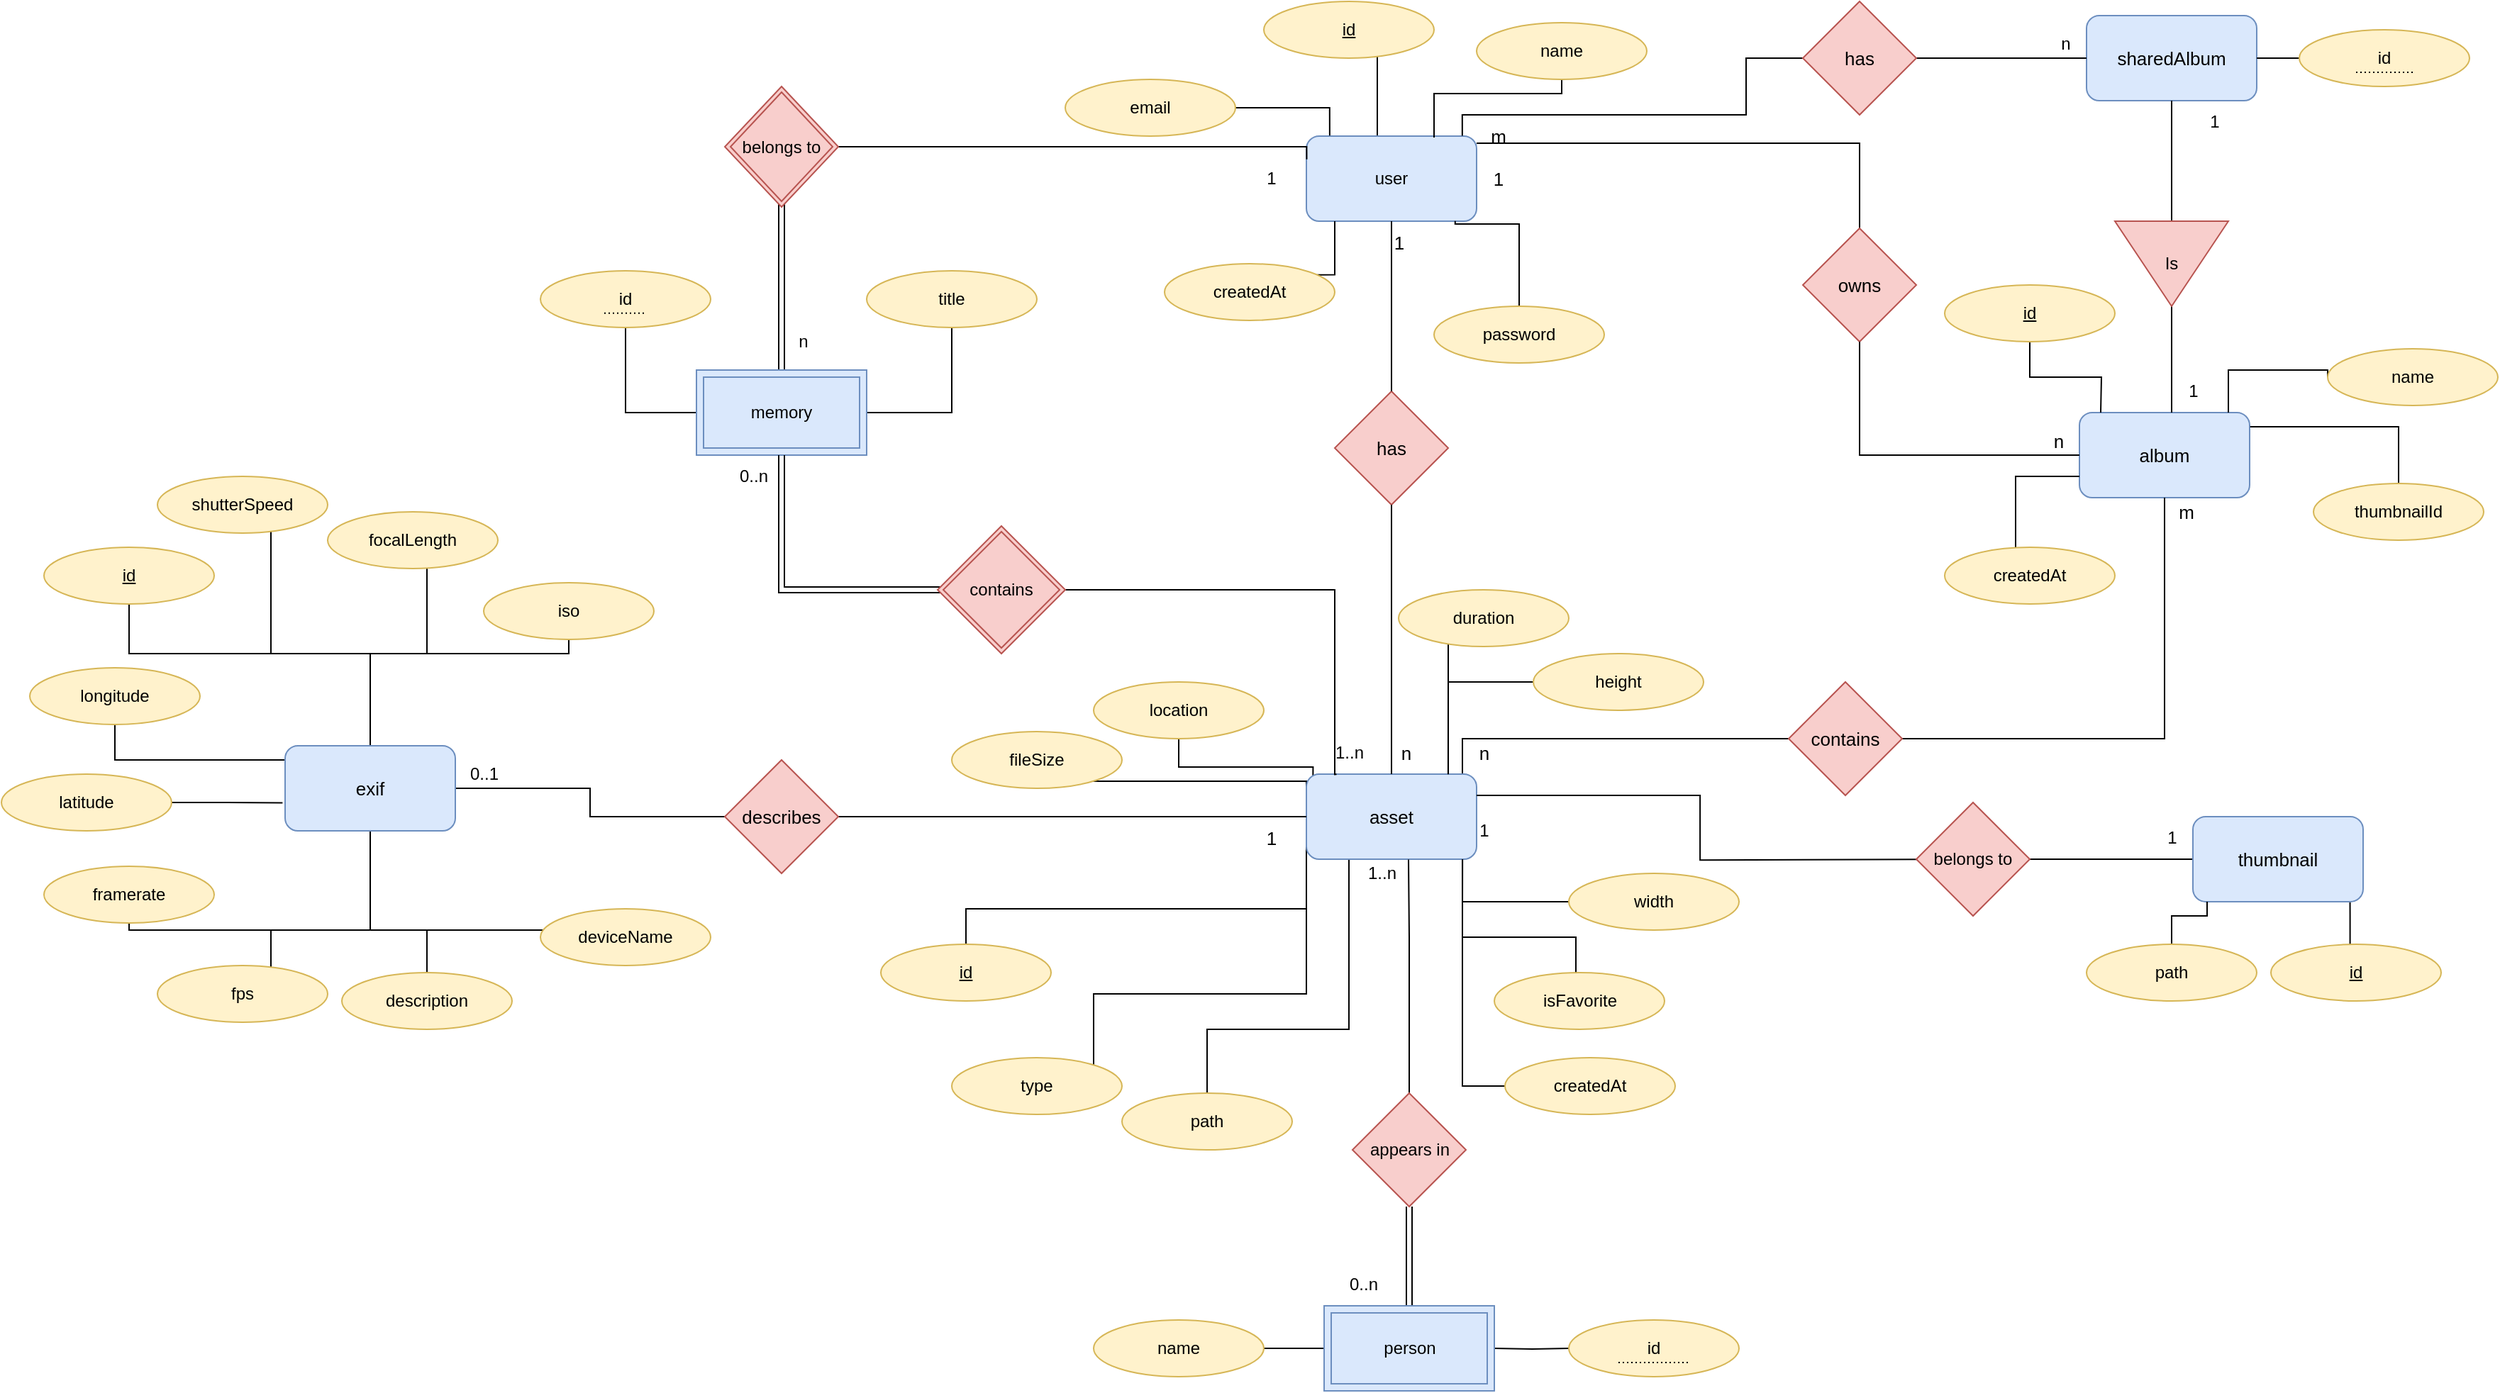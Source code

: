<mxfile version="20.3.0" type="device"><diagram id="jZciNqo-R8XiyqqGPjFN" name="Page-1"><mxGraphModel dx="1888" dy="641" grid="1" gridSize="10" guides="1" tooltips="1" connect="1" arrows="1" fold="1" page="1" pageScale="1" pageWidth="850" pageHeight="1100" math="0" shadow="0"><root><mxCell id="0"/><mxCell id="1" parent="0"/><mxCell id="OqrOkN8BChHhBKLNU_TI-77" style="edgeStyle=orthogonalEdgeStyle;rounded=0;orthogonalLoop=1;jettySize=auto;html=1;entryX=0.408;entryY=0.021;entryDx=0;entryDy=0;strokeColor=default;fontSize=13;endArrow=none;endFill=0;entryPerimeter=0;" parent="1" source="OqrOkN8BChHhBKLNU_TI-2" target="OqrOkN8BChHhBKLNU_TI-3" edge="1"><mxGeometry relative="1" as="geometry"><Array as="points"><mxPoint x="210" y="185"/></Array></mxGeometry></mxCell><mxCell id="OqrOkN8BChHhBKLNU_TI-2" value="&lt;u&gt;id&lt;/u&gt;" style="ellipse;whiteSpace=wrap;html=1;fillColor=#fff2cc;strokeColor=#d6b656;" parent="1" vertex="1"><mxGeometry x="130" y="90" width="120" height="40" as="geometry"/></mxCell><mxCell id="51XS6ZIuNUb98tZkdZ7K-23" style="edgeStyle=orthogonalEdgeStyle;rounded=0;orthogonalLoop=1;jettySize=auto;html=1;entryX=0.5;entryY=0;entryDx=0;entryDy=0;strokeColor=default;strokeWidth=1;endArrow=none;endFill=0;" parent="1" source="OqrOkN8BChHhBKLNU_TI-3" target="OqrOkN8BChHhBKLNU_TI-25" edge="1"><mxGeometry relative="1" as="geometry"><Array as="points"><mxPoint x="550" y="190"/></Array></mxGeometry></mxCell><mxCell id="OqrOkN8BChHhBKLNU_TI-3" value="user" style="rounded=1;whiteSpace=wrap;html=1;fillColor=#dae8fc;strokeColor=#6c8ebf;" parent="1" vertex="1"><mxGeometry x="160" y="185" width="120" height="60" as="geometry"/></mxCell><mxCell id="OqrOkN8BChHhBKLNU_TI-76" style="edgeStyle=orthogonalEdgeStyle;rounded=0;orthogonalLoop=1;jettySize=auto;html=1;strokeColor=default;fontSize=13;endArrow=none;endFill=0;entryX=0.137;entryY=-0.007;entryDx=0;entryDy=0;entryPerimeter=0;" parent="1" source="OqrOkN8BChHhBKLNU_TI-4" target="OqrOkN8BChHhBKLNU_TI-3" edge="1"><mxGeometry relative="1" as="geometry"><mxPoint x="160" y="195" as="targetPoint"/></mxGeometry></mxCell><mxCell id="OqrOkN8BChHhBKLNU_TI-4" value="email" style="ellipse;whiteSpace=wrap;html=1;fillColor=#fff2cc;strokeColor=#d6b656;" parent="1" vertex="1"><mxGeometry x="-10" y="145" width="120" height="40" as="geometry"/></mxCell><mxCell id="OqrOkN8BChHhBKLNU_TI-78" style="edgeStyle=orthogonalEdgeStyle;rounded=0;orthogonalLoop=1;jettySize=auto;html=1;strokeColor=default;fontSize=13;endArrow=none;endFill=0;exitX=0.5;exitY=1;exitDx=0;exitDy=0;" parent="1" source="OqrOkN8BChHhBKLNU_TI-5" edge="1"><mxGeometry relative="1" as="geometry"><mxPoint x="250" y="186" as="targetPoint"/><Array as="points"><mxPoint x="340" y="155"/><mxPoint x="250" y="155"/></Array></mxGeometry></mxCell><mxCell id="OqrOkN8BChHhBKLNU_TI-5" value="name" style="ellipse;whiteSpace=wrap;html=1;fillColor=#fff2cc;strokeColor=#d6b656;" parent="1" vertex="1"><mxGeometry x="280" y="105" width="120" height="40" as="geometry"/></mxCell><mxCell id="OqrOkN8BChHhBKLNU_TI-79" style="edgeStyle=orthogonalEdgeStyle;rounded=0;orthogonalLoop=1;jettySize=auto;html=1;entryX=0.874;entryY=0.997;entryDx=0;entryDy=0;strokeColor=default;fontSize=13;endArrow=none;endFill=0;entryPerimeter=0;exitX=0.5;exitY=0;exitDx=0;exitDy=0;" parent="1" source="OqrOkN8BChHhBKLNU_TI-6" target="OqrOkN8BChHhBKLNU_TI-3" edge="1"><mxGeometry relative="1" as="geometry"><Array as="points"><mxPoint x="310" y="247"/><mxPoint x="265" y="247"/></Array></mxGeometry></mxCell><mxCell id="OqrOkN8BChHhBKLNU_TI-6" value="password" style="ellipse;whiteSpace=wrap;html=1;fillColor=#fff2cc;strokeColor=#d6b656;" parent="1" vertex="1"><mxGeometry x="250" y="305" width="120" height="40" as="geometry"/></mxCell><mxCell id="OqrOkN8BChHhBKLNU_TI-74" style="edgeStyle=orthogonalEdgeStyle;rounded=0;orthogonalLoop=1;jettySize=auto;html=1;strokeColor=default;fontSize=13;endArrow=none;endFill=0;exitX=0.897;exitY=0.196;exitDx=0;exitDy=0;exitPerimeter=0;" parent="1" source="OqrOkN8BChHhBKLNU_TI-11" edge="1"><mxGeometry relative="1" as="geometry"><mxPoint x="180" y="245" as="targetPoint"/><Array as="points"><mxPoint x="180" y="283"/></Array></mxGeometry></mxCell><mxCell id="OqrOkN8BChHhBKLNU_TI-11" value="createdAt" style="ellipse;whiteSpace=wrap;html=1;fillColor=#fff2cc;strokeColor=#d6b656;" parent="1" vertex="1"><mxGeometry x="60" y="275" width="120" height="40" as="geometry"/></mxCell><mxCell id="OqrOkN8BChHhBKLNU_TI-13" value="album" style="rounded=1;whiteSpace=wrap;html=1;fontSize=13;fillColor=#dae8fc;strokeColor=#6c8ebf;" parent="1" vertex="1"><mxGeometry x="705" y="380" width="120" height="60" as="geometry"/></mxCell><mxCell id="OqrOkN8BChHhBKLNU_TI-84" style="edgeStyle=orthogonalEdgeStyle;rounded=0;orthogonalLoop=1;jettySize=auto;html=1;entryX=0;entryY=1;entryDx=0;entryDy=0;strokeColor=default;fontSize=13;endArrow=none;endFill=0;" parent="1" source="OqrOkN8BChHhBKLNU_TI-17" target="OqrOkN8BChHhBKLNU_TI-41" edge="1"><mxGeometry relative="1" as="geometry"><Array as="points"><mxPoint x="-80" y="730"/><mxPoint x="160" y="730"/></Array></mxGeometry></mxCell><mxCell id="OqrOkN8BChHhBKLNU_TI-17" value="&lt;u&gt;id&lt;/u&gt;" style="ellipse;whiteSpace=wrap;html=1;fillColor=#fff2cc;strokeColor=#d6b656;" parent="1" vertex="1"><mxGeometry x="-140" y="755" width="120" height="40" as="geometry"/></mxCell><mxCell id="OqrOkN8BChHhBKLNU_TI-100" style="edgeStyle=orthogonalEdgeStyle;rounded=0;orthogonalLoop=1;jettySize=auto;html=1;entryX=1.003;entryY=0.167;entryDx=0;entryDy=0;entryPerimeter=0;strokeColor=default;fontSize=13;endArrow=none;endFill=0;" parent="1" source="OqrOkN8BChHhBKLNU_TI-18" target="OqrOkN8BChHhBKLNU_TI-13" edge="1"><mxGeometry relative="1" as="geometry"><Array as="points"><mxPoint x="930" y="390"/></Array></mxGeometry></mxCell><mxCell id="OqrOkN8BChHhBKLNU_TI-18" value="thumbnailId" style="ellipse;whiteSpace=wrap;html=1;fillColor=#fff2cc;strokeColor=#d6b656;" parent="1" vertex="1"><mxGeometry x="870" y="430" width="120" height="40" as="geometry"/></mxCell><mxCell id="OqrOkN8BChHhBKLNU_TI-99" style="edgeStyle=orthogonalEdgeStyle;rounded=0;orthogonalLoop=1;jettySize=auto;html=1;strokeColor=default;fontSize=13;endArrow=none;endFill=0;exitX=0;exitY=0.5;exitDx=0;exitDy=0;" parent="1" source="OqrOkN8BChHhBKLNU_TI-20" edge="1"><mxGeometry relative="1" as="geometry"><Array as="points"><mxPoint x="880" y="350"/><mxPoint x="810" y="350"/><mxPoint x="810" y="380"/></Array><mxPoint x="810" y="380" as="targetPoint"/></mxGeometry></mxCell><mxCell id="OqrOkN8BChHhBKLNU_TI-20" value="name" style="ellipse;whiteSpace=wrap;html=1;fillColor=#fff2cc;strokeColor=#d6b656;" parent="1" vertex="1"><mxGeometry x="880" y="335" width="120" height="40" as="geometry"/></mxCell><mxCell id="OqrOkN8BChHhBKLNU_TI-98" style="edgeStyle=orthogonalEdgeStyle;rounded=0;orthogonalLoop=1;jettySize=auto;html=1;strokeColor=default;fontSize=13;endArrow=none;endFill=0;entryX=0;entryY=0.75;entryDx=0;entryDy=0;" parent="1" source="OqrOkN8BChHhBKLNU_TI-21" target="OqrOkN8BChHhBKLNU_TI-13" edge="1"><mxGeometry relative="1" as="geometry"><Array as="points"><mxPoint x="660" y="425"/></Array><mxPoint x="750" y="380" as="targetPoint"/></mxGeometry></mxCell><mxCell id="OqrOkN8BChHhBKLNU_TI-21" value="createdAt" style="ellipse;whiteSpace=wrap;html=1;fillColor=#fff2cc;strokeColor=#d6b656;" parent="1" vertex="1"><mxGeometry x="610" y="475" width="120" height="40" as="geometry"/></mxCell><mxCell id="OqrOkN8BChHhBKLNU_TI-96" style="edgeStyle=orthogonalEdgeStyle;rounded=0;orthogonalLoop=1;jettySize=auto;html=1;strokeColor=default;fontSize=13;endArrow=none;endFill=0;" parent="1" source="OqrOkN8BChHhBKLNU_TI-24" edge="1"><mxGeometry relative="1" as="geometry"><mxPoint x="720" y="380" as="targetPoint"/></mxGeometry></mxCell><mxCell id="OqrOkN8BChHhBKLNU_TI-24" value="&lt;u&gt;id&lt;/u&gt;" style="ellipse;whiteSpace=wrap;html=1;fillColor=#fff2cc;strokeColor=#d6b656;" parent="1" vertex="1"><mxGeometry x="610" y="290" width="120" height="40" as="geometry"/></mxCell><mxCell id="OqrOkN8BChHhBKLNU_TI-25" value="owns" style="rhombus;whiteSpace=wrap;html=1;fontSize=13;fillColor=#f8cecc;strokeColor=#b85450;" parent="1" vertex="1"><mxGeometry x="510" y="250" width="80" height="80" as="geometry"/></mxCell><mxCell id="OqrOkN8BChHhBKLNU_TI-27" value="" style="endArrow=none;html=1;rounded=0;fontSize=13;exitX=0.5;exitY=1;exitDx=0;exitDy=0;entryX=0;entryY=0.5;entryDx=0;entryDy=0;" parent="1" source="OqrOkN8BChHhBKLNU_TI-25" target="OqrOkN8BChHhBKLNU_TI-13" edge="1"><mxGeometry width="50" height="50" relative="1" as="geometry"><mxPoint x="420" y="420" as="sourcePoint"/><mxPoint x="470" y="370" as="targetPoint"/><Array as="points"><mxPoint x="550" y="410"/></Array></mxGeometry></mxCell><mxCell id="OqrOkN8BChHhBKLNU_TI-28" value="m" style="text;html=1;align=center;verticalAlign=middle;resizable=0;points=[];autosize=1;strokeColor=none;fillColor=none;fontSize=13;" parent="1" vertex="1"><mxGeometry x="280" y="170" width="30" height="30" as="geometry"/></mxCell><mxCell id="OqrOkN8BChHhBKLNU_TI-29" value="n" style="text;html=1;align=center;verticalAlign=middle;resizable=0;points=[];autosize=1;strokeColor=none;fillColor=none;fontSize=13;" parent="1" vertex="1"><mxGeometry x="675" y="385" width="30" height="30" as="geometry"/></mxCell><mxCell id="OqrOkN8BChHhBKLNU_TI-89" style="edgeStyle=orthogonalEdgeStyle;rounded=0;orthogonalLoop=1;jettySize=auto;html=1;entryX=0.917;entryY=0.995;entryDx=0;entryDy=0;strokeColor=default;fontSize=13;endArrow=none;endFill=0;entryPerimeter=0;" parent="1" source="OqrOkN8BChHhBKLNU_TI-30" target="OqrOkN8BChHhBKLNU_TI-41" edge="1"><mxGeometry relative="1" as="geometry"><Array as="points"><mxPoint x="350" y="750"/><mxPoint x="270" y="750"/></Array></mxGeometry></mxCell><mxCell id="OqrOkN8BChHhBKLNU_TI-30" value="isFavorite" style="ellipse;whiteSpace=wrap;html=1;fillColor=#fff2cc;strokeColor=#d6b656;" parent="1" vertex="1"><mxGeometry x="292.5" y="775" width="120" height="40" as="geometry"/></mxCell><mxCell id="OqrOkN8BChHhBKLNU_TI-81" style="edgeStyle=orthogonalEdgeStyle;rounded=0;orthogonalLoop=1;jettySize=auto;html=1;strokeColor=default;fontSize=13;endArrow=none;endFill=0;entryX=0.039;entryY=0.019;entryDx=0;entryDy=0;entryPerimeter=0;" parent="1" source="OqrOkN8BChHhBKLNU_TI-33" target="OqrOkN8BChHhBKLNU_TI-41" edge="1"><mxGeometry relative="1" as="geometry"><mxPoint x="170" y="630" as="targetPoint"/><Array as="points"><mxPoint x="70" y="630"/><mxPoint x="165" y="630"/></Array></mxGeometry></mxCell><mxCell id="OqrOkN8BChHhBKLNU_TI-33" value="location" style="ellipse;whiteSpace=wrap;html=1;fillColor=#fff2cc;strokeColor=#d6b656;" parent="1" vertex="1"><mxGeometry x="10" y="570" width="120" height="40" as="geometry"/></mxCell><mxCell id="OqrOkN8BChHhBKLNU_TI-87" style="edgeStyle=orthogonalEdgeStyle;rounded=0;orthogonalLoop=1;jettySize=auto;html=1;entryX=0;entryY=0.5;entryDx=0;entryDy=0;strokeColor=default;fontSize=13;endArrow=none;endFill=0;" parent="1" source="OqrOkN8BChHhBKLNU_TI-34" target="OqrOkN8BChHhBKLNU_TI-41" edge="1"><mxGeometry relative="1" as="geometry"><Array as="points"><mxPoint x="90" y="815"/><mxPoint x="190" y="815"/><mxPoint x="190" y="665"/></Array></mxGeometry></mxCell><mxCell id="OqrOkN8BChHhBKLNU_TI-34" value="path" style="ellipse;whiteSpace=wrap;html=1;fillColor=#fff2cc;strokeColor=#d6b656;" parent="1" vertex="1"><mxGeometry x="30" y="860" width="120" height="40" as="geometry"/></mxCell><mxCell id="OqrOkN8BChHhBKLNU_TI-90" style="edgeStyle=orthogonalEdgeStyle;rounded=0;orthogonalLoop=1;jettySize=auto;html=1;entryX=0.85;entryY=0.005;entryDx=0;entryDy=0;strokeColor=default;fontSize=13;endArrow=none;endFill=0;entryPerimeter=0;" parent="1" source="OqrOkN8BChHhBKLNU_TI-35" target="OqrOkN8BChHhBKLNU_TI-41" edge="1"><mxGeometry relative="1" as="geometry"><Array as="points"><mxPoint x="260" y="635"/></Array></mxGeometry></mxCell><mxCell id="OqrOkN8BChHhBKLNU_TI-35" value="duration" style="ellipse;whiteSpace=wrap;html=1;fillColor=#fff2cc;strokeColor=#d6b656;" parent="1" vertex="1"><mxGeometry x="225" y="505" width="120" height="40" as="geometry"/></mxCell><mxCell id="OqrOkN8BChHhBKLNU_TI-88" style="edgeStyle=orthogonalEdgeStyle;rounded=0;orthogonalLoop=1;jettySize=auto;html=1;strokeColor=default;fontSize=13;endArrow=none;endFill=0;entryX=0.907;entryY=0.998;entryDx=0;entryDy=0;entryPerimeter=0;" parent="1" source="OqrOkN8BChHhBKLNU_TI-36" target="OqrOkN8BChHhBKLNU_TI-41" edge="1"><mxGeometry relative="1" as="geometry"><Array as="points"><mxPoint x="270" y="695"/></Array></mxGeometry></mxCell><mxCell id="OqrOkN8BChHhBKLNU_TI-36" value="createdAt" style="ellipse;whiteSpace=wrap;html=1;fillColor=#fff2cc;strokeColor=#d6b656;" parent="1" vertex="1"><mxGeometry x="300" y="835" width="120" height="40" as="geometry"/></mxCell><mxCell id="OqrOkN8BChHhBKLNU_TI-85" style="edgeStyle=orthogonalEdgeStyle;rounded=0;orthogonalLoop=1;jettySize=auto;html=1;entryX=0;entryY=0.5;entryDx=0;entryDy=0;strokeColor=default;fontSize=13;endArrow=none;endFill=0;" parent="1" source="OqrOkN8BChHhBKLNU_TI-37" target="OqrOkN8BChHhBKLNU_TI-41" edge="1"><mxGeometry relative="1" as="geometry"><Array as="points"><mxPoint x="10" y="790"/><mxPoint x="160" y="790"/></Array></mxGeometry></mxCell><mxCell id="OqrOkN8BChHhBKLNU_TI-37" value="type" style="ellipse;whiteSpace=wrap;html=1;fillColor=#fff2cc;strokeColor=#d6b656;" parent="1" vertex="1"><mxGeometry x="-90" y="835" width="120" height="40" as="geometry"/></mxCell><mxCell id="OqrOkN8BChHhBKLNU_TI-82" style="edgeStyle=orthogonalEdgeStyle;rounded=0;orthogonalLoop=1;jettySize=auto;html=1;entryX=0;entryY=0.25;entryDx=0;entryDy=0;strokeColor=default;fontSize=13;endArrow=none;endFill=0;" parent="1" source="OqrOkN8BChHhBKLNU_TI-39" target="OqrOkN8BChHhBKLNU_TI-41" edge="1"><mxGeometry relative="1" as="geometry"><Array as="points"><mxPoint x="40" y="640"/><mxPoint x="160" y="640"/></Array></mxGeometry></mxCell><mxCell id="OqrOkN8BChHhBKLNU_TI-39" value="fileSize" style="ellipse;whiteSpace=wrap;html=1;fillColor=#fff2cc;strokeColor=#d6b656;" parent="1" vertex="1"><mxGeometry x="-90" y="605" width="120" height="40" as="geometry"/></mxCell><mxCell id="OqrOkN8BChHhBKLNU_TI-108" style="edgeStyle=orthogonalEdgeStyle;rounded=0;orthogonalLoop=1;jettySize=auto;html=1;entryX=0;entryY=0.5;entryDx=0;entryDy=0;strokeColor=default;fontSize=13;endArrow=none;endFill=0;exitX=0.905;exitY=0.017;exitDx=0;exitDy=0;exitPerimeter=0;" parent="1" source="OqrOkN8BChHhBKLNU_TI-41" target="OqrOkN8BChHhBKLNU_TI-47" edge="1"><mxGeometry relative="1" as="geometry"><mxPoint x="260" y="640" as="sourcePoint"/><Array as="points"><mxPoint x="270" y="636"/><mxPoint x="270" y="610"/></Array></mxGeometry></mxCell><mxCell id="OqrOkN8BChHhBKLNU_TI-41" value="asset" style="rounded=1;whiteSpace=wrap;html=1;fontSize=13;fillColor=#dae8fc;strokeColor=#6c8ebf;" parent="1" vertex="1"><mxGeometry x="160" y="635" width="120" height="60" as="geometry"/></mxCell><mxCell id="OqrOkN8BChHhBKLNU_TI-42" value="has" style="rhombus;whiteSpace=wrap;html=1;fontSize=13;fillColor=#f8cecc;strokeColor=#b85450;" parent="1" vertex="1"><mxGeometry x="180" y="365" width="80" height="80" as="geometry"/></mxCell><mxCell id="OqrOkN8BChHhBKLNU_TI-43" value="" style="endArrow=none;html=1;rounded=0;fontSize=13;entryX=0.5;entryY=1;entryDx=0;entryDy=0;exitX=0.5;exitY=0;exitDx=0;exitDy=0;" parent="1" source="OqrOkN8BChHhBKLNU_TI-42" target="OqrOkN8BChHhBKLNU_TI-3" edge="1"><mxGeometry width="50" height="50" relative="1" as="geometry"><mxPoint x="250" y="405" as="sourcePoint"/><mxPoint x="460" y="455" as="targetPoint"/><Array as="points"/></mxGeometry></mxCell><mxCell id="OqrOkN8BChHhBKLNU_TI-44" value="" style="endArrow=none;html=1;rounded=0;fontSize=13;entryX=0.5;entryY=1;entryDx=0;entryDy=0;exitX=0.5;exitY=0;exitDx=0;exitDy=0;" parent="1" source="OqrOkN8BChHhBKLNU_TI-41" target="OqrOkN8BChHhBKLNU_TI-42" edge="1"><mxGeometry width="50" height="50" relative="1" as="geometry"><mxPoint x="220" y="600" as="sourcePoint"/><mxPoint x="460" y="420" as="targetPoint"/></mxGeometry></mxCell><mxCell id="OqrOkN8BChHhBKLNU_TI-45" value="1" style="text;html=1;align=center;verticalAlign=middle;resizable=0;points=[];autosize=1;strokeColor=none;fillColor=none;fontSize=13;" parent="1" vertex="1"><mxGeometry x="210" y="245" width="30" height="30" as="geometry"/></mxCell><mxCell id="OqrOkN8BChHhBKLNU_TI-94" style="edgeStyle=orthogonalEdgeStyle;rounded=0;orthogonalLoop=1;jettySize=auto;html=1;entryX=0.5;entryY=1;entryDx=0;entryDy=0;strokeColor=default;fontSize=13;endArrow=none;endFill=0;" parent="1" source="OqrOkN8BChHhBKLNU_TI-47" target="OqrOkN8BChHhBKLNU_TI-13" edge="1"><mxGeometry relative="1" as="geometry"/></mxCell><mxCell id="OqrOkN8BChHhBKLNU_TI-47" value="contains" style="rhombus;whiteSpace=wrap;html=1;fontSize=13;fillColor=#f8cecc;strokeColor=#b85450;" parent="1" vertex="1"><mxGeometry x="500" y="570" width="80" height="80" as="geometry"/></mxCell><mxCell id="NAIby70HOtfYfWDXNSBG-14" style="edgeStyle=orthogonalEdgeStyle;rounded=0;orthogonalLoop=1;jettySize=auto;html=1;entryX=1;entryY=0.5;entryDx=0;entryDy=0;endArrow=none;endFill=0;" parent="1" source="OqrOkN8BChHhBKLNU_TI-52" target="NAIby70HOtfYfWDXNSBG-7" edge="1"><mxGeometry relative="1" as="geometry"/></mxCell><mxCell id="OqrOkN8BChHhBKLNU_TI-52" value="thumbnail" style="rounded=1;whiteSpace=wrap;html=1;fontSize=13;fillColor=#dae8fc;strokeColor=#6c8ebf;" parent="1" vertex="1"><mxGeometry x="785" y="665" width="120" height="60" as="geometry"/></mxCell><mxCell id="OqrOkN8BChHhBKLNU_TI-114" style="edgeStyle=orthogonalEdgeStyle;rounded=0;orthogonalLoop=1;jettySize=auto;html=1;strokeColor=default;fontSize=13;endArrow=none;endFill=0;exitX=1;exitY=0.5;exitDx=0;exitDy=0;" parent="1" source="OqrOkN8BChHhBKLNU_TI-59" edge="1"><mxGeometry relative="1" as="geometry"><Array as="points"><mxPoint x="770" y="775"/><mxPoint x="770" y="735"/><mxPoint x="795" y="735"/></Array><mxPoint x="795" y="725" as="targetPoint"/></mxGeometry></mxCell><mxCell id="OqrOkN8BChHhBKLNU_TI-59" value="path" style="ellipse;whiteSpace=wrap;html=1;fillColor=#fff2cc;strokeColor=#d6b656;" parent="1" vertex="1"><mxGeometry x="710" y="755" width="120" height="40" as="geometry"/></mxCell><mxCell id="OqrOkN8BChHhBKLNU_TI-115" style="edgeStyle=orthogonalEdgeStyle;rounded=0;orthogonalLoop=1;jettySize=auto;html=1;entryX=0.923;entryY=1.009;entryDx=0;entryDy=0;strokeColor=default;fontSize=13;endArrow=none;endFill=0;entryPerimeter=0;" parent="1" source="OqrOkN8BChHhBKLNU_TI-61" target="OqrOkN8BChHhBKLNU_TI-52" edge="1"><mxGeometry relative="1" as="geometry"><Array as="points"><mxPoint x="895" y="735"/></Array></mxGeometry></mxCell><mxCell id="OqrOkN8BChHhBKLNU_TI-61" value="&lt;u&gt;id&lt;/u&gt;" style="ellipse;whiteSpace=wrap;html=1;fillColor=#fff2cc;strokeColor=#d6b656;" parent="1" vertex="1"><mxGeometry x="840" y="755" width="120" height="40" as="geometry"/></mxCell><mxCell id="jOn2uXNpclJAo4AeKvTt-8" style="edgeStyle=orthogonalEdgeStyle;rounded=0;orthogonalLoop=1;jettySize=auto;html=1;entryX=0;entryY=0.5;entryDx=0;entryDy=0;strokeWidth=1;startArrow=none;startFill=0;endArrow=none;endFill=0;" parent="1" target="OqrOkN8BChHhBKLNU_TI-66" edge="1"><mxGeometry relative="1" as="geometry"><mxPoint x="292.5" y="1040" as="sourcePoint"/></mxGeometry></mxCell><mxCell id="OqrOkN8BChHhBKLNU_TI-66" value="id" style="ellipse;whiteSpace=wrap;html=1;fillColor=#fff2cc;strokeColor=#d6b656;" parent="1" vertex="1"><mxGeometry x="345" y="1020" width="120" height="40" as="geometry"/></mxCell><mxCell id="OqrOkN8BChHhBKLNU_TI-95" style="edgeStyle=orthogonalEdgeStyle;rounded=0;orthogonalLoop=1;jettySize=auto;html=1;entryX=0;entryY=0.5;entryDx=0;entryDy=0;strokeColor=default;fontSize=13;endArrow=none;endFill=0;" parent="1" source="OqrOkN8BChHhBKLNU_TI-67" edge="1"><mxGeometry relative="1" as="geometry"><mxPoint x="172.5" y="1040" as="targetPoint"/></mxGeometry></mxCell><mxCell id="OqrOkN8BChHhBKLNU_TI-67" value="name" style="ellipse;whiteSpace=wrap;html=1;fillColor=#fff2cc;strokeColor=#d6b656;" parent="1" vertex="1"><mxGeometry x="10" y="1020" width="120" height="40" as="geometry"/></mxCell><mxCell id="OqrOkN8BChHhBKLNU_TI-109" value="m" style="text;html=1;align=center;verticalAlign=middle;resizable=0;points=[];autosize=1;strokeColor=none;fillColor=none;fontSize=13;" parent="1" vertex="1"><mxGeometry x="765" y="435" width="30" height="30" as="geometry"/></mxCell><mxCell id="OqrOkN8BChHhBKLNU_TI-110" value="n" style="text;html=1;align=center;verticalAlign=middle;resizable=0;points=[];autosize=1;strokeColor=none;fillColor=none;fontSize=13;" parent="1" vertex="1"><mxGeometry x="270" y="605" width="30" height="30" as="geometry"/></mxCell><mxCell id="OqrOkN8BChHhBKLNU_TI-111" value="n" style="text;html=1;align=center;verticalAlign=middle;resizable=0;points=[];autosize=1;strokeColor=none;fillColor=none;fontSize=13;" parent="1" vertex="1"><mxGeometry x="215" y="605" width="30" height="30" as="geometry"/></mxCell><mxCell id="OqrOkN8BChHhBKLNU_TI-179" style="edgeStyle=orthogonalEdgeStyle;rounded=0;orthogonalLoop=1;jettySize=auto;html=1;strokeColor=default;fontSize=13;endArrow=none;endFill=0;" parent="1" source="OqrOkN8BChHhBKLNU_TI-138" edge="1"><mxGeometry relative="1" as="geometry"><Array as="points"><mxPoint x="-680" y="625"/></Array><mxPoint x="-560" y="625" as="targetPoint"/></mxGeometry></mxCell><mxCell id="OqrOkN8BChHhBKLNU_TI-138" value="longitude" style="ellipse;whiteSpace=wrap;html=1;fillColor=#fff2cc;strokeColor=#d6b656;" parent="1" vertex="1"><mxGeometry x="-740" y="560" width="120" height="40" as="geometry"/></mxCell><mxCell id="OqrOkN8BChHhBKLNU_TI-178" style="edgeStyle=orthogonalEdgeStyle;rounded=0;orthogonalLoop=1;jettySize=auto;html=1;entryX=-0.015;entryY=0.671;entryDx=0;entryDy=0;entryPerimeter=0;strokeColor=default;fontSize=13;endArrow=none;endFill=0;" parent="1" source="OqrOkN8BChHhBKLNU_TI-139" edge="1"><mxGeometry relative="1" as="geometry"><mxPoint x="-561.8" y="655.26" as="targetPoint"/></mxGeometry></mxCell><mxCell id="OqrOkN8BChHhBKLNU_TI-139" value="latitude" style="ellipse;whiteSpace=wrap;html=1;fillColor=#fff2cc;strokeColor=#d6b656;" parent="1" vertex="1"><mxGeometry x="-760" y="635" width="120" height="40" as="geometry"/></mxCell><mxCell id="OqrOkN8BChHhBKLNU_TI-183" style="edgeStyle=orthogonalEdgeStyle;rounded=0;orthogonalLoop=1;jettySize=auto;html=1;entryX=0.5;entryY=0;entryDx=0;entryDy=0;strokeColor=default;fontSize=13;endArrow=none;endFill=0;" parent="1" source="OqrOkN8BChHhBKLNU_TI-140" edge="1"><mxGeometry relative="1" as="geometry"><Array as="points"><mxPoint x="-570" y="550"/><mxPoint x="-500" y="550"/></Array><mxPoint x="-500.0" y="615" as="targetPoint"/></mxGeometry></mxCell><mxCell id="OqrOkN8BChHhBKLNU_TI-140" value="shutterSpeed" style="ellipse;whiteSpace=wrap;html=1;fillColor=#fff2cc;strokeColor=#d6b656;" parent="1" vertex="1"><mxGeometry x="-650" y="425" width="120" height="40" as="geometry"/></mxCell><mxCell id="OqrOkN8BChHhBKLNU_TI-184" style="edgeStyle=orthogonalEdgeStyle;rounded=0;orthogonalLoop=1;jettySize=auto;html=1;entryX=0.5;entryY=0;entryDx=0;entryDy=0;strokeColor=default;fontSize=13;endArrow=none;endFill=0;" parent="1" source="OqrOkN8BChHhBKLNU_TI-141" edge="1"><mxGeometry relative="1" as="geometry"><Array as="points"><mxPoint x="-460" y="550"/><mxPoint x="-500" y="550"/></Array><mxPoint x="-500.0" y="615" as="targetPoint"/></mxGeometry></mxCell><mxCell id="OqrOkN8BChHhBKLNU_TI-141" value="focalLength" style="ellipse;whiteSpace=wrap;html=1;fillColor=#fff2cc;strokeColor=#d6b656;" parent="1" vertex="1"><mxGeometry x="-530" y="450" width="120" height="40" as="geometry"/></mxCell><mxCell id="OqrOkN8BChHhBKLNU_TI-185" style="edgeStyle=orthogonalEdgeStyle;rounded=0;orthogonalLoop=1;jettySize=auto;html=1;entryX=0.5;entryY=0;entryDx=0;entryDy=0;strokeColor=default;fontSize=13;endArrow=none;endFill=0;" parent="1" source="OqrOkN8BChHhBKLNU_TI-142" edge="1"><mxGeometry relative="1" as="geometry"><Array as="points"><mxPoint x="-360" y="550"/><mxPoint x="-500" y="550"/></Array><mxPoint x="-500.0" y="615" as="targetPoint"/></mxGeometry></mxCell><mxCell id="OqrOkN8BChHhBKLNU_TI-142" value="iso" style="ellipse;whiteSpace=wrap;html=1;fillColor=#fff2cc;strokeColor=#d6b656;" parent="1" vertex="1"><mxGeometry x="-420" y="500" width="120" height="40" as="geometry"/></mxCell><mxCell id="v8aTeyQ-1YmvcFJTVjRx-2" style="edgeStyle=orthogonalEdgeStyle;rounded=0;orthogonalLoop=1;jettySize=auto;html=1;endArrow=none;endFill=0;entryX=0.917;entryY=0.999;entryDx=0;entryDy=0;entryPerimeter=0;" parent="1" source="OqrOkN8BChHhBKLNU_TI-145" target="OqrOkN8BChHhBKLNU_TI-41" edge="1"><mxGeometry relative="1" as="geometry"><mxPoint x="270" y="700" as="targetPoint"/></mxGeometry></mxCell><mxCell id="OqrOkN8BChHhBKLNU_TI-145" value="width" style="ellipse;whiteSpace=wrap;html=1;fillColor=#fff2cc;strokeColor=#d6b656;" parent="1" vertex="1"><mxGeometry x="345" y="705" width="120" height="40" as="geometry"/></mxCell><mxCell id="OqrOkN8BChHhBKLNU_TI-171" style="edgeStyle=orthogonalEdgeStyle;rounded=0;orthogonalLoop=1;jettySize=auto;html=1;entryX=0.5;entryY=1;entryDx=0;entryDy=0;strokeColor=default;fontSize=13;endArrow=none;endFill=0;" parent="1" source="OqrOkN8BChHhBKLNU_TI-148" edge="1"><mxGeometry relative="1" as="geometry"><Array as="points"><mxPoint x="-570" y="745"/><mxPoint x="-500" y="745"/></Array><mxPoint x="-500.0" y="675" as="targetPoint"/></mxGeometry></mxCell><mxCell id="OqrOkN8BChHhBKLNU_TI-148" value="fps" style="ellipse;whiteSpace=wrap;html=1;fillColor=#fff2cc;strokeColor=#d6b656;" parent="1" vertex="1"><mxGeometry x="-650" y="770" width="120" height="40" as="geometry"/></mxCell><mxCell id="OqrOkN8BChHhBKLNU_TI-180" style="edgeStyle=orthogonalEdgeStyle;rounded=0;orthogonalLoop=1;jettySize=auto;html=1;entryX=0.5;entryY=0;entryDx=0;entryDy=0;strokeColor=default;fontSize=13;endArrow=none;endFill=0;" parent="1" source="OqrOkN8BChHhBKLNU_TI-149" edge="1"><mxGeometry relative="1" as="geometry"><Array as="points"><mxPoint x="-670" y="550"/><mxPoint x="-500" y="550"/></Array><mxPoint x="-500.0" y="615" as="targetPoint"/></mxGeometry></mxCell><mxCell id="OqrOkN8BChHhBKLNU_TI-149" value="&lt;u&gt;id&lt;/u&gt;" style="ellipse;whiteSpace=wrap;html=1;fillColor=#fff2cc;strokeColor=#d6b656;" parent="1" vertex="1"><mxGeometry x="-730" y="475" width="120" height="40" as="geometry"/></mxCell><mxCell id="OqrOkN8BChHhBKLNU_TI-175" style="edgeStyle=orthogonalEdgeStyle;rounded=0;orthogonalLoop=1;jettySize=auto;html=1;entryX=0.5;entryY=1;entryDx=0;entryDy=0;strokeColor=default;fontSize=13;endArrow=none;endFill=0;" parent="1" source="OqrOkN8BChHhBKLNU_TI-150" edge="1"><mxGeometry relative="1" as="geometry"><mxPoint x="-500.0" y="675" as="targetPoint"/><Array as="points"><mxPoint x="-500" y="745"/></Array></mxGeometry></mxCell><mxCell id="OqrOkN8BChHhBKLNU_TI-150" value="framerate" style="ellipse;whiteSpace=wrap;html=1;fillColor=#fff2cc;strokeColor=#d6b656;" parent="1" vertex="1"><mxGeometry x="-730" y="700" width="120" height="40" as="geometry"/></mxCell><mxCell id="OqrOkN8BChHhBKLNU_TI-166" style="edgeStyle=orthogonalEdgeStyle;rounded=0;orthogonalLoop=1;jettySize=auto;html=1;entryX=0.5;entryY=1;entryDx=0;entryDy=0;strokeColor=default;fontSize=13;endArrow=none;endFill=0;" parent="1" source="OqrOkN8BChHhBKLNU_TI-151" edge="1"><mxGeometry relative="1" as="geometry"><Array as="points"><mxPoint x="-460" y="745"/><mxPoint x="-500" y="745"/></Array><mxPoint x="-500.0" y="675" as="targetPoint"/></mxGeometry></mxCell><mxCell id="OqrOkN8BChHhBKLNU_TI-151" value="description" style="ellipse;whiteSpace=wrap;html=1;fillColor=#fff2cc;strokeColor=#d6b656;" parent="1" vertex="1"><mxGeometry x="-520" y="775" width="120" height="40" as="geometry"/></mxCell><mxCell id="OqrOkN8BChHhBKLNU_TI-160" value="" style="edgeStyle=orthogonalEdgeStyle;rounded=0;orthogonalLoop=1;jettySize=auto;html=1;strokeColor=default;fontSize=13;endArrow=none;endFill=0;entryX=0;entryY=0.5;entryDx=0;entryDy=0;exitX=1;exitY=0.5;exitDx=0;exitDy=0;startArrow=none;" parent="1" source="NAIby70HOtfYfWDXNSBG-2" target="OqrOkN8BChHhBKLNU_TI-41" edge="1"><mxGeometry relative="1" as="geometry"><Array as="points"><mxPoint x="-60" y="665"/></Array><mxPoint x="-200" y="665" as="sourcePoint"/></mxGeometry></mxCell><mxCell id="OqrOkN8BChHhBKLNU_TI-164" value="1" style="text;html=1;align=center;verticalAlign=middle;resizable=0;points=[];autosize=1;strokeColor=none;fillColor=none;fontSize=13;" parent="1" vertex="1"><mxGeometry x="120" y="665" width="30" height="30" as="geometry"/></mxCell><mxCell id="jOn2uXNpclJAo4AeKvTt-5" value="1" style="text;html=1;align=center;verticalAlign=middle;resizable=0;points=[];autosize=1;strokeColor=none;fillColor=none;" parent="1" vertex="1"><mxGeometry x="270" y="660" width="30" height="30" as="geometry"/></mxCell><mxCell id="ZReFvSKPRVVf6cgUr2Ri-8" style="edgeStyle=orthogonalEdgeStyle;rounded=0;orthogonalLoop=1;jettySize=auto;html=1;strokeColor=default;endArrow=none;endFill=0;entryX=1;entryY=0.25;entryDx=0;entryDy=0;" parent="1" target="OqrOkN8BChHhBKLNU_TI-41" edge="1"><mxGeometry relative="1" as="geometry"><Array as="points"/><mxPoint x="595.077" y="695.077" as="sourcePoint"/><mxPoint x="320" y="650" as="targetPoint"/></mxGeometry></mxCell><mxCell id="jOn2uXNpclJAo4AeKvTt-11" style="edgeStyle=orthogonalEdgeStyle;rounded=0;orthogonalLoop=1;jettySize=auto;html=1;entryX=0.177;entryY=0.003;entryDx=0;entryDy=0;strokeWidth=1;startArrow=none;startFill=0;endArrow=none;endFill=0;entryPerimeter=0;" parent="1" target="OqrOkN8BChHhBKLNU_TI-41" edge="1"><mxGeometry relative="1" as="geometry"><Array as="points"><mxPoint x="180" y="505"/><mxPoint x="180" y="635"/></Array><mxPoint x="-10" y="505" as="sourcePoint"/></mxGeometry></mxCell><mxCell id="jOn2uXNpclJAo4AeKvTt-15" style="edgeStyle=orthogonalEdgeStyle;rounded=0;orthogonalLoop=1;jettySize=auto;html=1;entryX=0.002;entryY=0.273;entryDx=0;entryDy=0;strokeWidth=1;startArrow=none;startFill=0;endArrow=none;endFill=0;entryPerimeter=0;exitX=1;exitY=0.5;exitDx=0;exitDy=0;" parent="1" source="v8aTeyQ-1YmvcFJTVjRx-16" target="OqrOkN8BChHhBKLNU_TI-3" edge="1"><mxGeometry relative="1" as="geometry"><Array as="points"><mxPoint x="160" y="193"/></Array><mxPoint x="-210.125" y="189.875" as="sourcePoint"/></mxGeometry></mxCell><mxCell id="jOn2uXNpclJAo4AeKvTt-16" value="1" style="text;html=1;align=center;verticalAlign=middle;resizable=0;points=[];autosize=1;strokeColor=none;fillColor=none;" parent="1" vertex="1"><mxGeometry x="120" y="200" width="30" height="30" as="geometry"/></mxCell><mxCell id="jOn2uXNpclJAo4AeKvTt-17" value="n" style="text;html=1;align=center;verticalAlign=middle;resizable=0;points=[];autosize=1;strokeColor=none;fillColor=none;" parent="1" vertex="1"><mxGeometry x="-210" y="315" width="30" height="30" as="geometry"/></mxCell><mxCell id="jOn2uXNpclJAo4AeKvTt-18" value="0..n" style="text;html=1;align=center;verticalAlign=middle;resizable=0;points=[];autosize=1;strokeColor=none;fillColor=none;" parent="1" vertex="1"><mxGeometry x="-250" y="410" width="40" height="30" as="geometry"/></mxCell><mxCell id="jOn2uXNpclJAo4AeKvTt-19" value="1..n" style="text;html=1;align=center;verticalAlign=middle;resizable=0;points=[];autosize=1;strokeColor=none;fillColor=none;" parent="1" vertex="1"><mxGeometry x="170" y="605" width="40" height="30" as="geometry"/></mxCell><mxCell id="51XS6ZIuNUb98tZkdZ7K-22" value="sharedAlbum" style="rounded=1;whiteSpace=wrap;html=1;fontSize=13;fillColor=#dae8fc;strokeColor=#6c8ebf;" parent="1" vertex="1"><mxGeometry x="710" y="100" width="120" height="60" as="geometry"/></mxCell><mxCell id="51XS6ZIuNUb98tZkdZ7K-32" style="edgeStyle=orthogonalEdgeStyle;rounded=0;orthogonalLoop=1;jettySize=auto;html=1;entryX=0;entryY=0.5;entryDx=0;entryDy=0;strokeColor=default;strokeWidth=1;endArrow=none;endFill=0;" parent="1" source="51XS6ZIuNUb98tZkdZ7K-24" target="51XS6ZIuNUb98tZkdZ7K-22" edge="1"><mxGeometry relative="1" as="geometry"/></mxCell><mxCell id="51XS6ZIuNUb98tZkdZ7K-33" style="edgeStyle=orthogonalEdgeStyle;rounded=0;orthogonalLoop=1;jettySize=auto;html=1;strokeColor=default;strokeWidth=1;endArrow=none;endFill=0;exitX=0;exitY=0.5;exitDx=0;exitDy=0;entryX=0.916;entryY=-0.004;entryDx=0;entryDy=0;entryPerimeter=0;" parent="1" source="51XS6ZIuNUb98tZkdZ7K-24" target="OqrOkN8BChHhBKLNU_TI-3" edge="1"><mxGeometry relative="1" as="geometry"><mxPoint x="270" y="180" as="targetPoint"/><Array as="points"><mxPoint x="470" y="130"/><mxPoint x="470" y="170"/><mxPoint x="270" y="170"/></Array></mxGeometry></mxCell><mxCell id="51XS6ZIuNUb98tZkdZ7K-24" value="has" style="rhombus;whiteSpace=wrap;html=1;fontSize=13;fillColor=#f8cecc;strokeColor=#b85450;" parent="1" vertex="1"><mxGeometry x="510" y="90" width="80" height="80" as="geometry"/></mxCell><mxCell id="51XS6ZIuNUb98tZkdZ7K-28" value="1" style="text;html=1;align=center;verticalAlign=middle;resizable=0;points=[];autosize=1;strokeColor=none;fillColor=none;" parent="1" vertex="1"><mxGeometry x="770" y="350" width="30" height="30" as="geometry"/></mxCell><mxCell id="51XS6ZIuNUb98tZkdZ7K-29" value="1" style="text;html=1;align=center;verticalAlign=middle;resizable=0;points=[];autosize=1;strokeColor=none;fillColor=none;" parent="1" vertex="1"><mxGeometry x="785" y="160" width="30" height="30" as="geometry"/></mxCell><mxCell id="51XS6ZIuNUb98tZkdZ7K-31" style="edgeStyle=orthogonalEdgeStyle;rounded=0;orthogonalLoop=1;jettySize=auto;html=1;entryX=1;entryY=0.5;entryDx=0;entryDy=0;strokeColor=default;strokeWidth=1;endArrow=none;endFill=0;" parent="1" source="51XS6ZIuNUb98tZkdZ7K-30" target="51XS6ZIuNUb98tZkdZ7K-22" edge="1"><mxGeometry relative="1" as="geometry"><Array as="points"><mxPoint x="860" y="130"/><mxPoint x="860" y="130"/></Array></mxGeometry></mxCell><mxCell id="51XS6ZIuNUb98tZkdZ7K-30" value="id" style="ellipse;whiteSpace=wrap;html=1;fillColor=#fff2cc;strokeColor=#d6b656;" parent="1" vertex="1"><mxGeometry x="860" y="110" width="120" height="40" as="geometry"/></mxCell><mxCell id="51XS6ZIuNUb98tZkdZ7K-34" value="1" style="text;html=1;align=center;verticalAlign=middle;resizable=0;points=[];autosize=1;strokeColor=none;fillColor=none;fontSize=13;" parent="1" vertex="1"><mxGeometry x="280" y="200" width="30" height="30" as="geometry"/></mxCell><mxCell id="51XS6ZIuNUb98tZkdZ7K-35" value="n" style="text;html=1;align=center;verticalAlign=middle;resizable=0;points=[];autosize=1;strokeColor=none;fillColor=none;" parent="1" vertex="1"><mxGeometry x="680" y="105" width="30" height="30" as="geometry"/></mxCell><mxCell id="NAIby70HOtfYfWDXNSBG-5" style="edgeStyle=orthogonalEdgeStyle;rounded=0;orthogonalLoop=1;jettySize=auto;html=1;entryX=0.5;entryY=1;entryDx=0;entryDy=0;endArrow=none;endFill=0;" parent="1" source="cJvq4XGdyddbmbDpoHJ8-3" target="51XS6ZIuNUb98tZkdZ7K-22" edge="1"><mxGeometry relative="1" as="geometry"/></mxCell><mxCell id="NAIby70HOtfYfWDXNSBG-6" style="edgeStyle=orthogonalEdgeStyle;rounded=0;orthogonalLoop=1;jettySize=auto;html=1;endArrow=none;endFill=0;" parent="1" source="cJvq4XGdyddbmbDpoHJ8-3" edge="1"><mxGeometry relative="1" as="geometry"><mxPoint x="770" y="380" as="targetPoint"/><Array as="points"><mxPoint x="770" y="380"/></Array></mxGeometry></mxCell><mxCell id="cJvq4XGdyddbmbDpoHJ8-3" value="Is" style="triangle;whiteSpace=wrap;html=1;direction=south;fillColor=#f8cecc;strokeColor=#b85450;" parent="1" vertex="1"><mxGeometry x="730" y="245" width="80" height="60" as="geometry"/></mxCell><mxCell id="ZReFvSKPRVVf6cgUr2Ri-2" value="" style="shape=link;html=1;rounded=0;exitX=0.5;exitY=1;exitDx=0;exitDy=0;entryX=0.5;entryY=0;entryDx=0;entryDy=0;" parent="1" edge="1"><mxGeometry relative="1" as="geometry"><mxPoint x="-210" y="230" as="sourcePoint"/><mxPoint x="-210" y="350" as="targetPoint"/></mxGeometry></mxCell><mxCell id="ZReFvSKPRVVf6cgUr2Ri-12" style="edgeStyle=orthogonalEdgeStyle;rounded=0;orthogonalLoop=1;jettySize=auto;html=1;entryX=0.602;entryY=1.003;entryDx=0;entryDy=0;entryPerimeter=0;strokeColor=default;endArrow=none;endFill=0;" parent="1" source="ZReFvSKPRVVf6cgUr2Ri-11" target="OqrOkN8BChHhBKLNU_TI-41" edge="1"><mxGeometry relative="1" as="geometry"><Array as="points"><mxPoint x="233" y="750"/><mxPoint x="232" y="750"/><mxPoint x="232" y="695"/></Array></mxGeometry></mxCell><mxCell id="ZReFvSKPRVVf6cgUr2Ri-11" value="appears in" style="rhombus;whiteSpace=wrap;html=1;fillColor=#f8cecc;strokeColor=#b85450;" parent="1" vertex="1"><mxGeometry x="192.5" y="860" width="80" height="80" as="geometry"/></mxCell><mxCell id="ZReFvSKPRVVf6cgUr2Ri-14" value="0..n" style="text;html=1;align=center;verticalAlign=middle;resizable=0;points=[];autosize=1;strokeColor=none;fillColor=none;" parent="1" vertex="1"><mxGeometry x="180" y="980" width="40" height="30" as="geometry"/></mxCell><mxCell id="ZReFvSKPRVVf6cgUr2Ri-15" value="1..n" style="text;html=1;align=center;verticalAlign=middle;resizable=0;points=[];autosize=1;strokeColor=none;fillColor=none;" parent="1" vertex="1"><mxGeometry x="192.5" y="690" width="40" height="30" as="geometry"/></mxCell><mxCell id="ZReFvSKPRVVf6cgUr2Ri-16" value="0..1" style="text;html=1;align=center;verticalAlign=middle;resizable=0;points=[];autosize=1;strokeColor=none;fillColor=none;" parent="1" vertex="1"><mxGeometry x="-440" y="620" width="40" height="30" as="geometry"/></mxCell><mxCell id="v8aTeyQ-1YmvcFJTVjRx-3" style="edgeStyle=orthogonalEdgeStyle;rounded=0;orthogonalLoop=1;jettySize=auto;html=1;endArrow=none;endFill=0;entryX=0.833;entryY=0.002;entryDx=0;entryDy=0;entryPerimeter=0;" parent="1" source="v8aTeyQ-1YmvcFJTVjRx-1" target="OqrOkN8BChHhBKLNU_TI-41" edge="1"><mxGeometry relative="1" as="geometry"><mxPoint x="260" y="630" as="targetPoint"/></mxGeometry></mxCell><mxCell id="v8aTeyQ-1YmvcFJTVjRx-1" value="height" style="ellipse;whiteSpace=wrap;html=1;fillColor=#fff2cc;strokeColor=#d6b656;" parent="1" vertex="1"><mxGeometry x="320" y="550" width="120" height="40" as="geometry"/></mxCell><mxCell id="v8aTeyQ-1YmvcFJTVjRx-5" style="edgeStyle=orthogonalEdgeStyle;rounded=0;orthogonalLoop=1;jettySize=auto;html=1;entryX=0.5;entryY=1;entryDx=0;entryDy=0;endArrow=none;endFill=0;" parent="1" source="v8aTeyQ-1YmvcFJTVjRx-4" edge="1"><mxGeometry relative="1" as="geometry"><mxPoint x="-500.0" y="675" as="targetPoint"/><Array as="points"><mxPoint x="-340" y="755"/><mxPoint x="-340" y="745"/><mxPoint x="-500" y="745"/></Array></mxGeometry></mxCell><mxCell id="v8aTeyQ-1YmvcFJTVjRx-4" value="deviceName" style="ellipse;whiteSpace=wrap;html=1;fillColor=#fff2cc;strokeColor=#d6b656;" parent="1" vertex="1"><mxGeometry x="-380" y="730" width="120" height="40" as="geometry"/></mxCell><mxCell id="v8aTeyQ-1YmvcFJTVjRx-7" style="edgeStyle=orthogonalEdgeStyle;rounded=0;orthogonalLoop=1;jettySize=auto;html=1;entryX=0;entryY=0.5;entryDx=0;entryDy=0;endArrow=none;endFill=0;" parent="1" source="v8aTeyQ-1YmvcFJTVjRx-6" edge="1"><mxGeometry relative="1" as="geometry"><mxPoint x="-270" y="380" as="targetPoint"/><Array as="points"><mxPoint x="-320" y="380"/></Array></mxGeometry></mxCell><mxCell id="v8aTeyQ-1YmvcFJTVjRx-6" value="id" style="ellipse;whiteSpace=wrap;html=1;fillColor=#fff2cc;strokeColor=#d6b656;" parent="1" vertex="1"><mxGeometry x="-380" y="280" width="120" height="40" as="geometry"/></mxCell><mxCell id="v8aTeyQ-1YmvcFJTVjRx-9" style="edgeStyle=orthogonalEdgeStyle;rounded=0;orthogonalLoop=1;jettySize=auto;html=1;entryX=1;entryY=0.5;entryDx=0;entryDy=0;endArrow=none;endFill=0;" parent="1" source="v8aTeyQ-1YmvcFJTVjRx-8" edge="1"><mxGeometry relative="1" as="geometry"><mxPoint x="-150" y="380" as="targetPoint"/><Array as="points"><mxPoint x="-90" y="380"/></Array></mxGeometry></mxCell><mxCell id="v8aTeyQ-1YmvcFJTVjRx-8" value="title" style="ellipse;whiteSpace=wrap;html=1;fillColor=#fff2cc;strokeColor=#d6b656;" parent="1" vertex="1"><mxGeometry x="-150" y="280" width="120" height="40" as="geometry"/></mxCell><mxCell id="v8aTeyQ-1YmvcFJTVjRx-16" value="belongs to" style="shape=rhombus;double=1;perimeter=rhombusPerimeter;whiteSpace=wrap;html=1;align=center;fillColor=#f8cecc;strokeColor=#b85450;" parent="1" vertex="1"><mxGeometry x="-250" y="150" width="80" height="85" as="geometry"/></mxCell><mxCell id="v8aTeyQ-1YmvcFJTVjRx-18" value="memory" style="shape=ext;margin=3;double=1;whiteSpace=wrap;html=1;align=center;fillColor=#dae8fc;strokeColor=#6c8ebf;" parent="1" vertex="1"><mxGeometry x="-270" y="350" width="120" height="60" as="geometry"/></mxCell><mxCell id="v8aTeyQ-1YmvcFJTVjRx-20" value="" style="endArrow=none;html=1;rounded=0;dashed=1;dashPattern=1 2;" parent="1" edge="1"><mxGeometry relative="1" as="geometry"><mxPoint x="900" y="140" as="sourcePoint"/><mxPoint x="940" y="140" as="targetPoint"/></mxGeometry></mxCell><mxCell id="v8aTeyQ-1YmvcFJTVjRx-22" value="" style="endArrow=none;html=1;rounded=0;dashed=1;dashPattern=1 2;" parent="1" edge="1"><mxGeometry relative="1" as="geometry"><mxPoint x="-335" y="309.82" as="sourcePoint"/><mxPoint x="-305" y="309.82" as="targetPoint"/></mxGeometry></mxCell><mxCell id="NAIby70HOtfYfWDXNSBG-3" style="edgeStyle=orthogonalEdgeStyle;rounded=0;orthogonalLoop=1;jettySize=auto;html=1;entryX=0;entryY=0.5;entryDx=0;entryDy=0;endArrow=none;endFill=0;" parent="1" source="NAIby70HOtfYfWDXNSBG-1" target="NAIby70HOtfYfWDXNSBG-2" edge="1"><mxGeometry relative="1" as="geometry"/></mxCell><mxCell id="NAIby70HOtfYfWDXNSBG-1" value="exif" style="rounded=1;whiteSpace=wrap;html=1;fontSize=13;fillColor=#dae8fc;strokeColor=#6c8ebf;" parent="1" vertex="1"><mxGeometry x="-560" y="615" width="120" height="60" as="geometry"/></mxCell><mxCell id="NAIby70HOtfYfWDXNSBG-2" value="describes" style="rhombus;whiteSpace=wrap;html=1;fontSize=13;fillColor=#f8cecc;strokeColor=#b85450;" parent="1" vertex="1"><mxGeometry x="-250" y="625" width="80" height="80" as="geometry"/></mxCell><mxCell id="NAIby70HOtfYfWDXNSBG-7" value="belongs to" style="rhombus;whiteSpace=wrap;html=1;fillColor=#f8cecc;strokeColor=#b85450;" parent="1" vertex="1"><mxGeometry x="590" y="655" width="80" height="80" as="geometry"/></mxCell><mxCell id="NAIby70HOtfYfWDXNSBG-9" value="" style="shape=link;html=1;rounded=0;endArrow=none;endFill=0;entryX=0.5;entryY=0;entryDx=0;entryDy=0;exitX=0.5;exitY=1;exitDx=0;exitDy=0;" parent="1" source="ZReFvSKPRVVf6cgUr2Ri-11" edge="1"><mxGeometry relative="1" as="geometry"><mxPoint x="130" y="870" as="sourcePoint"/><mxPoint x="232.5" y="1010" as="targetPoint"/></mxGeometry></mxCell><mxCell id="NAIby70HOtfYfWDXNSBG-11" value="" style="endArrow=none;html=1;rounded=0;dashed=1;dashPattern=1 2;" parent="1" edge="1"><mxGeometry relative="1" as="geometry"><mxPoint x="380" y="1050" as="sourcePoint"/><mxPoint x="430" y="1050" as="targetPoint"/></mxGeometry></mxCell><mxCell id="NAIby70HOtfYfWDXNSBG-13" value="person" style="shape=ext;margin=3;double=1;whiteSpace=wrap;html=1;align=center;fillColor=#dae8fc;strokeColor=#6c8ebf;" parent="1" vertex="1"><mxGeometry x="172.5" y="1010" width="120" height="60" as="geometry"/></mxCell><mxCell id="9UlO8uV_bOAt1r50xKUT-1" value="1" style="text;html=1;align=center;verticalAlign=middle;resizable=0;points=[];autosize=1;strokeColor=none;fillColor=none;" vertex="1" parent="1"><mxGeometry x="755" y="665" width="30" height="30" as="geometry"/></mxCell><mxCell id="9UlO8uV_bOAt1r50xKUT-2" value="" style="shape=link;html=1;rounded=0;endArrow=none;endFill=0;exitX=0.5;exitY=1;exitDx=0;exitDy=0;entryX=0;entryY=0.5;entryDx=0;entryDy=0;edgeStyle=orthogonalEdgeStyle;" edge="1" parent="1" source="v8aTeyQ-1YmvcFJTVjRx-18"><mxGeometry relative="1" as="geometry"><mxPoint x="30" y="430" as="sourcePoint"/><mxPoint x="-90" y="505" as="targetPoint"/><Array as="points"><mxPoint x="-210" y="505"/></Array></mxGeometry></mxCell><mxCell id="9UlO8uV_bOAt1r50xKUT-4" value="contains" style="shape=rhombus;double=1;perimeter=rhombusPerimeter;whiteSpace=wrap;html=1;align=center;fillColor=#f8cecc;strokeColor=#b85450;" vertex="1" parent="1"><mxGeometry x="-100" y="460" width="90" height="90" as="geometry"/></mxCell></root></mxGraphModel></diagram></mxfile>